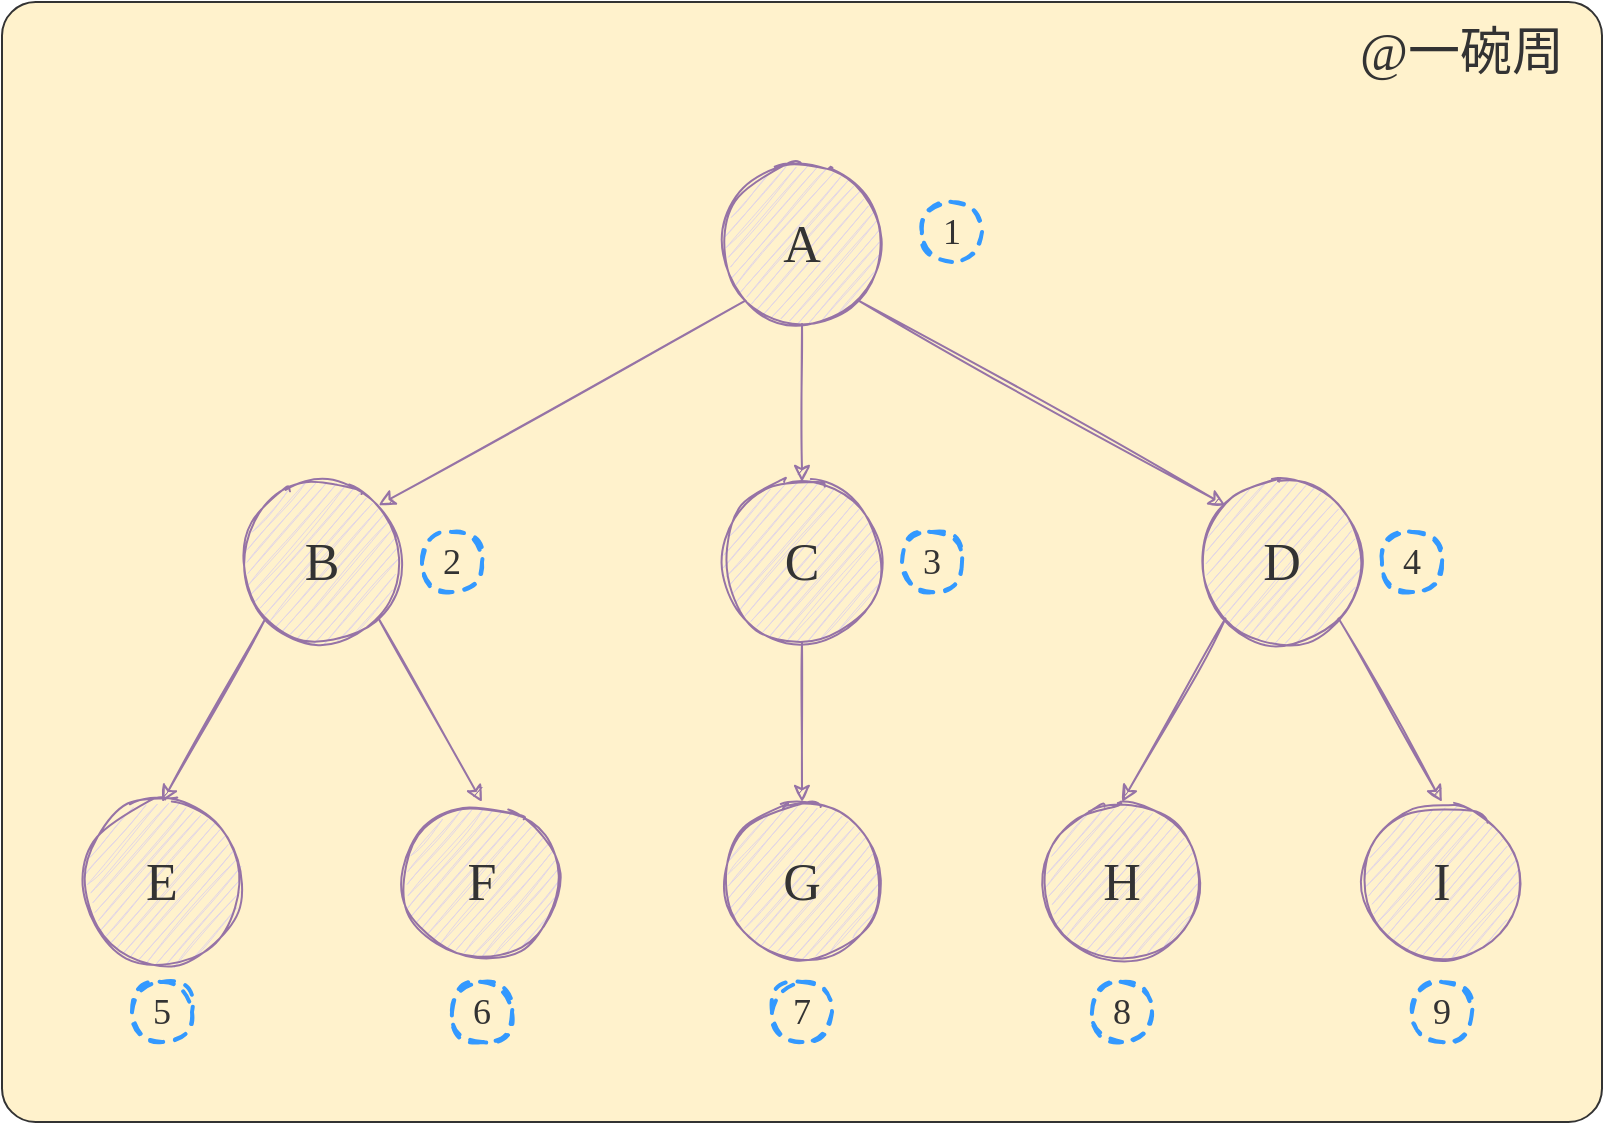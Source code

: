 <mxfile version="16.5.1" type="device"><diagram id="sbTQmbd6wwS1U6yTLp65" name="第 1 页"><mxGraphModel dx="1178" dy="695" grid="1" gridSize="10" guides="1" tooltips="1" connect="1" arrows="1" fold="1" page="0" pageScale="1" pageWidth="827" pageHeight="1169" math="0" shadow="0"><root><mxCell id="0"/><mxCell id="1" parent="0"/><mxCell id="rxAGCjy9rbUy3xPKVwOK-19" value="" style="rounded=1;whiteSpace=wrap;html=1;sketch=0;fillStyle=auto;fontFamily=Comic Sans MS;fontSize=26;strokeColor=#333333;fillColor=#fff2cc;arcSize=3;" parent="1" vertex="1"><mxGeometry x="160" y="240" width="800" height="560" as="geometry"/></mxCell><mxCell id="rxAGCjy9rbUy3xPKVwOK-11" style="edgeStyle=orthogonalEdgeStyle;rounded=0;orthogonalLoop=1;jettySize=auto;html=1;exitX=0.5;exitY=1;exitDx=0;exitDy=0;fillColor=#e1d5e7;strokeColor=#9673a6;sketch=1;" parent="1" source="rxAGCjy9rbUy3xPKVwOK-1" target="rxAGCjy9rbUy3xPKVwOK-3" edge="1"><mxGeometry relative="1" as="geometry"/></mxCell><mxCell id="rxAGCjy9rbUy3xPKVwOK-12" style="rounded=0;sketch=1;orthogonalLoop=1;jettySize=auto;html=1;exitX=0;exitY=1;exitDx=0;exitDy=0;entryX=1;entryY=0;entryDx=0;entryDy=0;strokeColor=#9673A6;" parent="1" source="rxAGCjy9rbUy3xPKVwOK-1" target="rxAGCjy9rbUy3xPKVwOK-2" edge="1"><mxGeometry relative="1" as="geometry"/></mxCell><mxCell id="rxAGCjy9rbUy3xPKVwOK-13" style="edgeStyle=none;rounded=0;sketch=1;orthogonalLoop=1;jettySize=auto;html=1;exitX=1;exitY=1;exitDx=0;exitDy=0;entryX=0;entryY=0;entryDx=0;entryDy=0;strokeColor=#9673A6;" parent="1" source="rxAGCjy9rbUy3xPKVwOK-1" target="rxAGCjy9rbUy3xPKVwOK-4" edge="1"><mxGeometry relative="1" as="geometry"/></mxCell><mxCell id="rxAGCjy9rbUy3xPKVwOK-1" value="&lt;font style=&quot;font-size: 26px&quot; face=&quot;Comic Sans MS&quot; color=&quot;#333333&quot;&gt;A&lt;/font&gt;" style="ellipse;whiteSpace=wrap;html=1;fillColor=#e1d5e7;strokeColor=#9673a6;sketch=1;fillStyle=auto;" parent="1" vertex="1"><mxGeometry x="520" y="321" width="80" height="80" as="geometry"/></mxCell><mxCell id="rxAGCjy9rbUy3xPKVwOK-14" style="edgeStyle=none;rounded=0;sketch=1;orthogonalLoop=1;jettySize=auto;html=1;exitX=1;exitY=1;exitDx=0;exitDy=0;strokeColor=#9673A6;entryX=0.5;entryY=0;entryDx=0;entryDy=0;" parent="1" source="rxAGCjy9rbUy3xPKVwOK-2" target="rxAGCjy9rbUy3xPKVwOK-6" edge="1"><mxGeometry relative="1" as="geometry"/></mxCell><mxCell id="rxAGCjy9rbUy3xPKVwOK-15" style="edgeStyle=none;rounded=0;sketch=1;orthogonalLoop=1;jettySize=auto;html=1;exitX=0;exitY=1;exitDx=0;exitDy=0;entryX=0.5;entryY=0;entryDx=0;entryDy=0;strokeColor=#9673A6;" parent="1" source="rxAGCjy9rbUy3xPKVwOK-2" target="rxAGCjy9rbUy3xPKVwOK-5" edge="1"><mxGeometry relative="1" as="geometry"/></mxCell><mxCell id="rxAGCjy9rbUy3xPKVwOK-2" value="&lt;span style=&quot;color: rgb(51 , 51 , 51) ; font-family: &amp;#34;comic sans ms&amp;#34; ; font-size: 26px&quot;&gt;B&lt;/span&gt;" style="ellipse;whiteSpace=wrap;html=1;fillColor=#e1d5e7;strokeColor=#9673a6;sketch=1;fillStyle=auto;" parent="1" vertex="1"><mxGeometry x="280" y="480" width="80" height="80" as="geometry"/></mxCell><mxCell id="rxAGCjy9rbUy3xPKVwOK-16" style="edgeStyle=none;rounded=0;sketch=1;orthogonalLoop=1;jettySize=auto;html=1;exitX=0.5;exitY=1;exitDx=0;exitDy=0;strokeColor=#9673A6;" parent="1" source="rxAGCjy9rbUy3xPKVwOK-3" target="rxAGCjy9rbUy3xPKVwOK-8" edge="1"><mxGeometry relative="1" as="geometry"/></mxCell><mxCell id="rxAGCjy9rbUy3xPKVwOK-3" value="&lt;span style=&quot;color: rgb(51 , 51 , 51) ; font-family: &amp;#34;comic sans ms&amp;#34; ; font-size: 26px&quot;&gt;C&lt;/span&gt;" style="ellipse;whiteSpace=wrap;html=1;fillColor=#e1d5e7;strokeColor=#9673a6;sketch=1;fillStyle=auto;" parent="1" vertex="1"><mxGeometry x="520" y="480" width="80" height="80" as="geometry"/></mxCell><mxCell id="rxAGCjy9rbUy3xPKVwOK-17" style="edgeStyle=none;rounded=0;sketch=1;orthogonalLoop=1;jettySize=auto;html=1;exitX=0;exitY=1;exitDx=0;exitDy=0;entryX=0.5;entryY=0;entryDx=0;entryDy=0;strokeColor=#9673A6;" parent="1" source="rxAGCjy9rbUy3xPKVwOK-4" target="rxAGCjy9rbUy3xPKVwOK-9" edge="1"><mxGeometry relative="1" as="geometry"/></mxCell><mxCell id="rxAGCjy9rbUy3xPKVwOK-18" style="edgeStyle=none;rounded=0;sketch=1;orthogonalLoop=1;jettySize=auto;html=1;exitX=1;exitY=1;exitDx=0;exitDy=0;entryX=0.5;entryY=0;entryDx=0;entryDy=0;strokeColor=#9673A6;" parent="1" source="rxAGCjy9rbUy3xPKVwOK-4" target="rxAGCjy9rbUy3xPKVwOK-10" edge="1"><mxGeometry relative="1" as="geometry"/></mxCell><mxCell id="rxAGCjy9rbUy3xPKVwOK-4" value="&lt;span style=&quot;color: rgb(51 , 51 , 51) ; font-family: &amp;#34;comic sans ms&amp;#34; ; font-size: 26px&quot;&gt;D&lt;/span&gt;" style="ellipse;whiteSpace=wrap;html=1;fillColor=#e1d5e7;strokeColor=#9673a6;sketch=1;fillStyle=auto;" parent="1" vertex="1"><mxGeometry x="760" y="480" width="80" height="80" as="geometry"/></mxCell><mxCell id="rxAGCjy9rbUy3xPKVwOK-5" value="&lt;span style=&quot;color: rgb(51 , 51 , 51) ; font-family: &amp;#34;comic sans ms&amp;#34; ; font-size: 26px&quot;&gt;E&lt;/span&gt;" style="ellipse;whiteSpace=wrap;html=1;fillColor=#e1d5e7;strokeColor=#9673a6;sketch=1;fillStyle=auto;" parent="1" vertex="1"><mxGeometry x="200" y="640" width="80" height="80" as="geometry"/></mxCell><mxCell id="rxAGCjy9rbUy3xPKVwOK-6" value="&lt;span style=&quot;color: rgb(51 , 51 , 51) ; font-family: &amp;#34;comic sans ms&amp;#34; ; font-size: 26px&quot;&gt;F&lt;/span&gt;" style="ellipse;whiteSpace=wrap;html=1;fillColor=#e1d5e7;strokeColor=#9673a6;sketch=1;fillStyle=auto;" parent="1" vertex="1"><mxGeometry x="360" y="640" width="80" height="80" as="geometry"/></mxCell><mxCell id="rxAGCjy9rbUy3xPKVwOK-8" value="&lt;span style=&quot;color: rgb(51 , 51 , 51) ; font-family: &amp;#34;comic sans ms&amp;#34; ; font-size: 26px&quot;&gt;G&lt;/span&gt;" style="ellipse;whiteSpace=wrap;html=1;fillColor=#e1d5e7;strokeColor=#9673a6;sketch=1;fillStyle=auto;" parent="1" vertex="1"><mxGeometry x="520" y="640" width="80" height="80" as="geometry"/></mxCell><mxCell id="rxAGCjy9rbUy3xPKVwOK-9" value="&lt;span style=&quot;color: rgb(51 , 51 , 51) ; font-family: &amp;#34;comic sans ms&amp;#34; ; font-size: 26px&quot;&gt;H&lt;/span&gt;" style="ellipse;whiteSpace=wrap;html=1;fillColor=#e1d5e7;strokeColor=#9673a6;sketch=1;fillStyle=auto;" parent="1" vertex="1"><mxGeometry x="680" y="640" width="80" height="80" as="geometry"/></mxCell><mxCell id="rxAGCjy9rbUy3xPKVwOK-10" value="&lt;span style=&quot;color: rgb(51 , 51 , 51) ; font-family: &amp;#34;comic sans ms&amp;#34; ; font-size: 26px&quot;&gt;I&lt;/span&gt;" style="ellipse;whiteSpace=wrap;html=1;fillColor=#e1d5e7;strokeColor=#9673a6;sketch=1;fillStyle=auto;" parent="1" vertex="1"><mxGeometry x="840" y="640" width="80" height="80" as="geometry"/></mxCell><mxCell id="rxAGCjy9rbUy3xPKVwOK-21" value="@一碗周" style="text;html=1;strokeColor=none;fillColor=none;align=center;verticalAlign=middle;whiteSpace=wrap;rounded=0;sketch=1;fillStyle=auto;fontFamily=Comic Sans MS;fontSize=26;fontColor=#333333;" parent="1" vertex="1"><mxGeometry x="830" y="250" width="120" height="30" as="geometry"/></mxCell><mxCell id="528K_wnKV-DhYNei_mg5-1" value="1" style="text;html=1;strokeColor=#3399FF;fillColor=none;align=center;verticalAlign=middle;whiteSpace=wrap;rounded=1;sketch=1;fillStyle=auto;fontFamily=Comic Sans MS;fontSize=18;fontColor=#333333;arcSize=50;dashed=1;strokeWidth=2;" vertex="1" parent="1"><mxGeometry x="620" y="340" width="30" height="30" as="geometry"/></mxCell><mxCell id="528K_wnKV-DhYNei_mg5-2" value="2" style="text;html=1;strokeColor=#3399FF;fillColor=none;align=center;verticalAlign=middle;whiteSpace=wrap;rounded=1;sketch=1;fillStyle=auto;fontFamily=Comic Sans MS;fontSize=18;fontColor=#333333;arcSize=50;dashed=1;strokeWidth=2;" vertex="1" parent="1"><mxGeometry x="370" y="505" width="30" height="30" as="geometry"/></mxCell><mxCell id="528K_wnKV-DhYNei_mg5-3" value="3" style="text;html=1;strokeColor=#3399FF;fillColor=none;align=center;verticalAlign=middle;whiteSpace=wrap;rounded=1;sketch=1;fillStyle=auto;fontFamily=Comic Sans MS;fontSize=18;fontColor=#333333;arcSize=50;dashed=1;strokeWidth=2;" vertex="1" parent="1"><mxGeometry x="610" y="505" width="30" height="30" as="geometry"/></mxCell><mxCell id="528K_wnKV-DhYNei_mg5-4" value="4" style="text;html=1;strokeColor=#3399FF;fillColor=none;align=center;verticalAlign=middle;whiteSpace=wrap;rounded=1;sketch=1;fillStyle=auto;fontFamily=Comic Sans MS;fontSize=18;fontColor=#333333;arcSize=50;dashed=1;strokeWidth=2;" vertex="1" parent="1"><mxGeometry x="850" y="505" width="30" height="30" as="geometry"/></mxCell><mxCell id="528K_wnKV-DhYNei_mg5-5" value="5" style="text;html=1;strokeColor=#3399FF;fillColor=none;align=center;verticalAlign=middle;whiteSpace=wrap;rounded=1;sketch=1;fillStyle=auto;fontFamily=Comic Sans MS;fontSize=18;fontColor=#333333;arcSize=50;dashed=1;strokeWidth=2;" vertex="1" parent="1"><mxGeometry x="225" y="730" width="30" height="30" as="geometry"/></mxCell><mxCell id="528K_wnKV-DhYNei_mg5-6" value="6" style="text;html=1;strokeColor=#3399FF;fillColor=none;align=center;verticalAlign=middle;whiteSpace=wrap;rounded=1;sketch=1;fillStyle=auto;fontFamily=Comic Sans MS;fontSize=18;fontColor=#333333;arcSize=50;dashed=1;strokeWidth=2;" vertex="1" parent="1"><mxGeometry x="385" y="730" width="30" height="30" as="geometry"/></mxCell><mxCell id="528K_wnKV-DhYNei_mg5-7" value="7" style="text;html=1;strokeColor=#3399FF;fillColor=none;align=center;verticalAlign=middle;whiteSpace=wrap;rounded=1;sketch=1;fillStyle=auto;fontFamily=Comic Sans MS;fontSize=18;fontColor=#333333;arcSize=50;dashed=1;strokeWidth=2;" vertex="1" parent="1"><mxGeometry x="545" y="730" width="30" height="30" as="geometry"/></mxCell><mxCell id="528K_wnKV-DhYNei_mg5-8" value="8" style="text;html=1;strokeColor=#3399FF;fillColor=none;align=center;verticalAlign=middle;whiteSpace=wrap;rounded=1;sketch=1;fillStyle=auto;fontFamily=Comic Sans MS;fontSize=18;fontColor=#333333;arcSize=50;dashed=1;strokeWidth=2;" vertex="1" parent="1"><mxGeometry x="705" y="730" width="30" height="30" as="geometry"/></mxCell><mxCell id="528K_wnKV-DhYNei_mg5-9" value="9" style="text;html=1;strokeColor=#3399FF;fillColor=none;align=center;verticalAlign=middle;whiteSpace=wrap;rounded=1;sketch=1;fillStyle=auto;fontFamily=Comic Sans MS;fontSize=18;fontColor=#333333;arcSize=50;dashed=1;strokeWidth=2;" vertex="1" parent="1"><mxGeometry x="865" y="730" width="30" height="30" as="geometry"/></mxCell></root></mxGraphModel></diagram></mxfile>